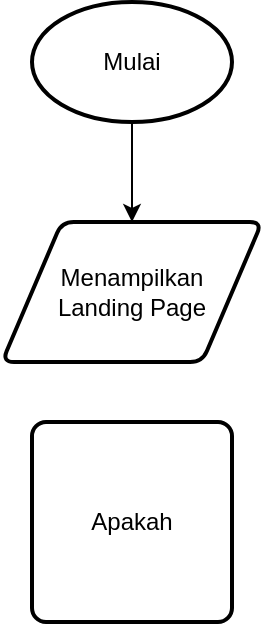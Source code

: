 <mxfile version="24.7.7">
  <diagram name="Page-1" id="LTOiaPsmX0VkIE57tR0W">
    <mxGraphModel dx="700" dy="407" grid="1" gridSize="10" guides="1" tooltips="1" connect="1" arrows="1" fold="1" page="1" pageScale="1" pageWidth="1169" pageHeight="1654" math="0" shadow="0">
      <root>
        <mxCell id="0" />
        <mxCell id="1" parent="0" />
        <mxCell id="-ewhu1UtHAXk975m_A8Y-3" value="" style="edgeStyle=orthogonalEdgeStyle;rounded=0;orthogonalLoop=1;jettySize=auto;html=1;" edge="1" parent="1" source="-ewhu1UtHAXk975m_A8Y-1" target="-ewhu1UtHAXk975m_A8Y-2">
          <mxGeometry relative="1" as="geometry" />
        </mxCell>
        <mxCell id="-ewhu1UtHAXk975m_A8Y-1" value="Mulai" style="strokeWidth=2;html=1;shape=mxgraph.flowchart.start_1;whiteSpace=wrap;" vertex="1" parent="1">
          <mxGeometry x="100" y="50" width="100" height="60" as="geometry" />
        </mxCell>
        <mxCell id="-ewhu1UtHAXk975m_A8Y-2" value="Menampilkan&lt;div&gt;Landing Page&lt;/div&gt;" style="shape=parallelogram;html=1;strokeWidth=2;perimeter=parallelogramPerimeter;whiteSpace=wrap;rounded=1;arcSize=12;size=0.23;" vertex="1" parent="1">
          <mxGeometry x="85" y="160" width="130" height="70" as="geometry" />
        </mxCell>
        <mxCell id="-ewhu1UtHAXk975m_A8Y-4" value="Apakah" style="rounded=1;whiteSpace=wrap;html=1;absoluteArcSize=1;arcSize=14;strokeWidth=2;" vertex="1" parent="1">
          <mxGeometry x="100" y="260" width="100" height="100" as="geometry" />
        </mxCell>
      </root>
    </mxGraphModel>
  </diagram>
</mxfile>
